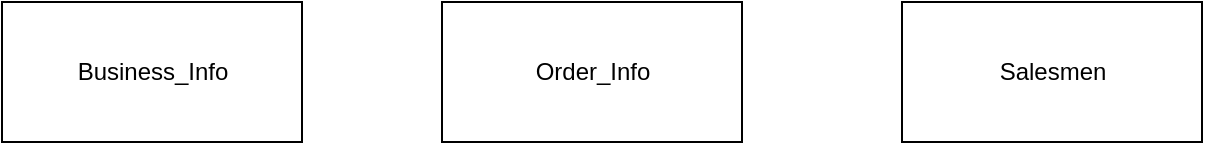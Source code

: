 <mxfile version="21.1.8" type="github">
  <diagram name="Page-1" id="tguRPgptUBUBKhunE2SA">
    <mxGraphModel dx="1105" dy="634" grid="1" gridSize="10" guides="1" tooltips="1" connect="1" arrows="1" fold="1" page="1" pageScale="1" pageWidth="850" pageHeight="1100" math="0" shadow="0">
      <root>
        <mxCell id="0" />
        <mxCell id="1" parent="0" />
        <mxCell id="OedZ5vSZLRHzpNIttvTs-13" value="" style="group" vertex="1" connectable="0" parent="1">
          <mxGeometry x="90" y="350" width="150" height="70" as="geometry" />
        </mxCell>
        <mxCell id="OedZ5vSZLRHzpNIttvTs-7" value="" style="rounded=0;whiteSpace=wrap;html=1;" vertex="1" parent="OedZ5vSZLRHzpNIttvTs-13">
          <mxGeometry width="150" height="70" as="geometry" />
        </mxCell>
        <mxCell id="OedZ5vSZLRHzpNIttvTs-8" value="Business_Info" style="text;html=1;align=center;verticalAlign=middle;resizable=0;points=[];autosize=1;strokeColor=none;fillColor=none;" vertex="1" parent="OedZ5vSZLRHzpNIttvTs-13">
          <mxGeometry x="25" y="20" width="100" height="30" as="geometry" />
        </mxCell>
        <mxCell id="OedZ5vSZLRHzpNIttvTs-14" value="" style="group" vertex="1" connectable="0" parent="1">
          <mxGeometry x="310" y="350" width="150" height="70" as="geometry" />
        </mxCell>
        <mxCell id="OedZ5vSZLRHzpNIttvTs-9" value="" style="rounded=0;whiteSpace=wrap;html=1;" vertex="1" parent="OedZ5vSZLRHzpNIttvTs-14">
          <mxGeometry width="150" height="70" as="geometry" />
        </mxCell>
        <mxCell id="OedZ5vSZLRHzpNIttvTs-10" value="Order_Info" style="text;html=1;align=center;verticalAlign=middle;resizable=0;points=[];autosize=1;strokeColor=none;fillColor=none;" vertex="1" parent="OedZ5vSZLRHzpNIttvTs-14">
          <mxGeometry x="35" y="20" width="80" height="30" as="geometry" />
        </mxCell>
        <mxCell id="OedZ5vSZLRHzpNIttvTs-15" value="" style="group" vertex="1" connectable="0" parent="1">
          <mxGeometry x="540" y="350" width="150" height="70" as="geometry" />
        </mxCell>
        <mxCell id="OedZ5vSZLRHzpNIttvTs-11" value="" style="rounded=0;whiteSpace=wrap;html=1;" vertex="1" parent="OedZ5vSZLRHzpNIttvTs-15">
          <mxGeometry width="150" height="70" as="geometry" />
        </mxCell>
        <mxCell id="OedZ5vSZLRHzpNIttvTs-12" value="Salesmen" style="text;html=1;align=center;verticalAlign=middle;resizable=0;points=[];autosize=1;strokeColor=none;fillColor=none;" vertex="1" parent="OedZ5vSZLRHzpNIttvTs-15">
          <mxGeometry x="35" y="20" width="80" height="30" as="geometry" />
        </mxCell>
      </root>
    </mxGraphModel>
  </diagram>
</mxfile>
